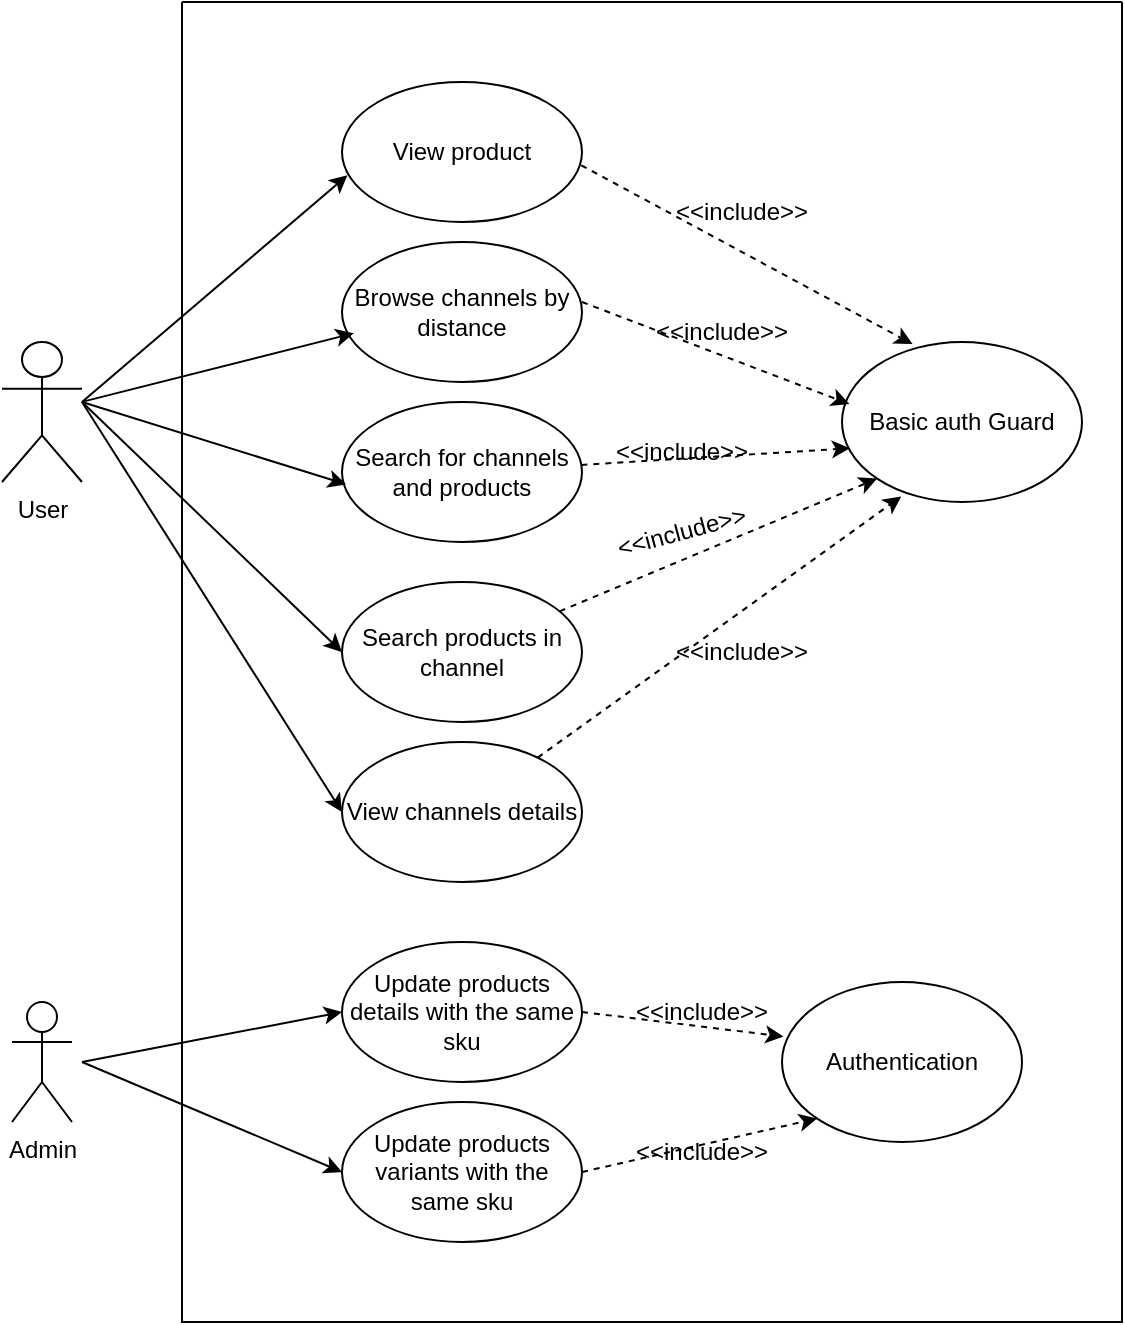 <mxfile version="28.0.7">
  <diagram name="Page-1" id="-zt-V17A9h4oIsnnDuv3">
    <mxGraphModel dx="1895" dy="958" grid="1" gridSize="10" guides="1" tooltips="1" connect="1" arrows="1" fold="1" page="1" pageScale="1" pageWidth="850" pageHeight="1100" math="0" shadow="0">
      <root>
        <mxCell id="0" />
        <mxCell id="1" parent="0" />
        <mxCell id="Y5UtQf3HgI3IDYHOGd35-3" value="" style="swimlane;startSize=0;" vertex="1" parent="1">
          <mxGeometry x="250" y="90" width="470" height="660" as="geometry" />
        </mxCell>
        <mxCell id="Y5UtQf3HgI3IDYHOGd35-5" value="View product" style="ellipse;whiteSpace=wrap;html=1;" vertex="1" parent="Y5UtQf3HgI3IDYHOGd35-3">
          <mxGeometry x="80" y="40" width="120" height="70" as="geometry" />
        </mxCell>
        <mxCell id="Y5UtQf3HgI3IDYHOGd35-6" value="Browse channels by distance" style="ellipse;whiteSpace=wrap;html=1;" vertex="1" parent="Y5UtQf3HgI3IDYHOGd35-3">
          <mxGeometry x="80" y="120" width="120" height="70" as="geometry" />
        </mxCell>
        <mxCell id="Y5UtQf3HgI3IDYHOGd35-7" value="Search for channels and products" style="ellipse;whiteSpace=wrap;html=1;" vertex="1" parent="Y5UtQf3HgI3IDYHOGd35-3">
          <mxGeometry x="80" y="200" width="120" height="70" as="geometry" />
        </mxCell>
        <mxCell id="Y5UtQf3HgI3IDYHOGd35-8" value="Search products in channel" style="ellipse;whiteSpace=wrap;html=1;" vertex="1" parent="Y5UtQf3HgI3IDYHOGd35-3">
          <mxGeometry x="80" y="290" width="120" height="70" as="geometry" />
        </mxCell>
        <mxCell id="Y5UtQf3HgI3IDYHOGd35-9" value="View channels details" style="ellipse;whiteSpace=wrap;html=1;" vertex="1" parent="Y5UtQf3HgI3IDYHOGd35-3">
          <mxGeometry x="80" y="370" width="120" height="70" as="geometry" />
        </mxCell>
        <mxCell id="Y5UtQf3HgI3IDYHOGd35-11" value="Update products details with the same sku" style="ellipse;whiteSpace=wrap;html=1;" vertex="1" parent="Y5UtQf3HgI3IDYHOGd35-3">
          <mxGeometry x="80" y="470" width="120" height="70" as="geometry" />
        </mxCell>
        <mxCell id="Y5UtQf3HgI3IDYHOGd35-12" value="Update products variants with the same sku" style="ellipse;whiteSpace=wrap;html=1;" vertex="1" parent="Y5UtQf3HgI3IDYHOGd35-3">
          <mxGeometry x="80" y="550" width="120" height="70" as="geometry" />
        </mxCell>
        <mxCell id="Y5UtQf3HgI3IDYHOGd35-20" value="Basic auth Guard" style="ellipse;whiteSpace=wrap;html=1;" vertex="1" parent="Y5UtQf3HgI3IDYHOGd35-3">
          <mxGeometry x="330" y="170" width="120" height="80" as="geometry" />
        </mxCell>
        <mxCell id="Y5UtQf3HgI3IDYHOGd35-22" value="" style="endArrow=classic;html=1;rounded=0;exitX=0.997;exitY=0.595;exitDx=0;exitDy=0;exitPerimeter=0;entryX=0.294;entryY=0.013;entryDx=0;entryDy=0;entryPerimeter=0;dashed=1;" edge="1" parent="Y5UtQf3HgI3IDYHOGd35-3" source="Y5UtQf3HgI3IDYHOGd35-5" target="Y5UtQf3HgI3IDYHOGd35-20">
          <mxGeometry width="50" height="50" relative="1" as="geometry">
            <mxPoint x="280" y="200" as="sourcePoint" />
            <mxPoint x="330" y="150" as="targetPoint" />
          </mxGeometry>
        </mxCell>
        <mxCell id="Y5UtQf3HgI3IDYHOGd35-34" value="" style="endArrow=classic;html=1;rounded=0;entryX=0.033;entryY=0.664;entryDx=0;entryDy=0;entryPerimeter=0;dashed=1;" edge="1" parent="Y5UtQf3HgI3IDYHOGd35-3" source="Y5UtQf3HgI3IDYHOGd35-7" target="Y5UtQf3HgI3IDYHOGd35-20">
          <mxGeometry width="50" height="50" relative="1" as="geometry">
            <mxPoint x="280" y="219" as="sourcePoint" />
            <mxPoint x="404" y="180" as="targetPoint" />
          </mxGeometry>
        </mxCell>
        <mxCell id="Y5UtQf3HgI3IDYHOGd35-35" value="" style="endArrow=classic;html=1;rounded=0;entryX=0;entryY=1;entryDx=0;entryDy=0;dashed=1;" edge="1" parent="Y5UtQf3HgI3IDYHOGd35-3" source="Y5UtQf3HgI3IDYHOGd35-8" target="Y5UtQf3HgI3IDYHOGd35-20">
          <mxGeometry width="50" height="50" relative="1" as="geometry">
            <mxPoint x="230" y="309" as="sourcePoint" />
            <mxPoint x="354" y="270" as="targetPoint" />
          </mxGeometry>
        </mxCell>
        <mxCell id="Y5UtQf3HgI3IDYHOGd35-36" value="" style="endArrow=classic;html=1;rounded=0;entryX=0.247;entryY=0.965;entryDx=0;entryDy=0;entryPerimeter=0;dashed=1;" edge="1" parent="Y5UtQf3HgI3IDYHOGd35-3" source="Y5UtQf3HgI3IDYHOGd35-9" target="Y5UtQf3HgI3IDYHOGd35-20">
          <mxGeometry width="50" height="50" relative="1" as="geometry">
            <mxPoint x="250" y="349" as="sourcePoint" />
            <mxPoint x="374" y="310" as="targetPoint" />
          </mxGeometry>
        </mxCell>
        <mxCell id="Y5UtQf3HgI3IDYHOGd35-37" value="&amp;lt;&amp;lt;include&amp;gt;&amp;gt;" style="text;html=1;align=center;verticalAlign=middle;whiteSpace=wrap;rounded=0;" vertex="1" parent="Y5UtQf3HgI3IDYHOGd35-3">
          <mxGeometry x="250" y="90" width="60" height="30" as="geometry" />
        </mxCell>
        <mxCell id="Y5UtQf3HgI3IDYHOGd35-40" value="&amp;lt;&amp;lt;include&amp;gt;&amp;gt;" style="text;html=1;align=center;verticalAlign=middle;whiteSpace=wrap;rounded=0;" vertex="1" parent="Y5UtQf3HgI3IDYHOGd35-3">
          <mxGeometry x="220" y="210" width="60" height="30" as="geometry" />
        </mxCell>
        <mxCell id="Y5UtQf3HgI3IDYHOGd35-41" value="&amp;lt;&amp;lt;include&amp;gt;&amp;gt;" style="text;html=1;align=center;verticalAlign=middle;whiteSpace=wrap;rounded=0;rotation=-15;" vertex="1" parent="Y5UtQf3HgI3IDYHOGd35-3">
          <mxGeometry x="220" y="250" width="60" height="30" as="geometry" />
        </mxCell>
        <mxCell id="Y5UtQf3HgI3IDYHOGd35-42" value="&amp;lt;&amp;lt;include&amp;gt;&amp;gt;" style="text;html=1;align=center;verticalAlign=middle;whiteSpace=wrap;rounded=0;rotation=0;" vertex="1" parent="Y5UtQf3HgI3IDYHOGd35-3">
          <mxGeometry x="250" y="310" width="60" height="30" as="geometry" />
        </mxCell>
        <mxCell id="Y5UtQf3HgI3IDYHOGd35-43" value="Authentication" style="ellipse;whiteSpace=wrap;html=1;" vertex="1" parent="Y5UtQf3HgI3IDYHOGd35-3">
          <mxGeometry x="300" y="490" width="120" height="80" as="geometry" />
        </mxCell>
        <mxCell id="Y5UtQf3HgI3IDYHOGd35-44" value="" style="endArrow=classic;html=1;rounded=0;entryX=0;entryY=1;entryDx=0;entryDy=0;dashed=1;exitX=1;exitY=0.5;exitDx=0;exitDy=0;" edge="1" parent="Y5UtQf3HgI3IDYHOGd35-3" source="Y5UtQf3HgI3IDYHOGd35-12" target="Y5UtQf3HgI3IDYHOGd35-43">
          <mxGeometry width="50" height="50" relative="1" as="geometry">
            <mxPoint x="230" y="631" as="sourcePoint" />
            <mxPoint x="412" y="500" as="targetPoint" />
          </mxGeometry>
        </mxCell>
        <mxCell id="Y5UtQf3HgI3IDYHOGd35-45" value="&amp;lt;&amp;lt;include&amp;gt;&amp;gt;" style="text;html=1;align=center;verticalAlign=middle;whiteSpace=wrap;rounded=0;rotation=0;" vertex="1" parent="Y5UtQf3HgI3IDYHOGd35-3">
          <mxGeometry x="230" y="560" width="60" height="30" as="geometry" />
        </mxCell>
        <mxCell id="Y5UtQf3HgI3IDYHOGd35-46" value="" style="endArrow=classic;html=1;rounded=0;entryX=0.006;entryY=0.341;entryDx=0;entryDy=0;entryPerimeter=0;dashed=1;exitX=1;exitY=0.5;exitDx=0;exitDy=0;" edge="1" parent="Y5UtQf3HgI3IDYHOGd35-3" source="Y5UtQf3HgI3IDYHOGd35-11" target="Y5UtQf3HgI3IDYHOGd35-43">
          <mxGeometry width="50" height="50" relative="1" as="geometry">
            <mxPoint x="250" y="631" as="sourcePoint" />
            <mxPoint x="432" y="500" as="targetPoint" />
          </mxGeometry>
        </mxCell>
        <mxCell id="Y5UtQf3HgI3IDYHOGd35-47" value="&amp;lt;&amp;lt;include&amp;gt;&amp;gt;" style="text;html=1;align=center;verticalAlign=middle;whiteSpace=wrap;rounded=0;rotation=0;" vertex="1" parent="Y5UtQf3HgI3IDYHOGd35-3">
          <mxGeometry x="230" y="490" width="60" height="30" as="geometry" />
        </mxCell>
        <mxCell id="Y5UtQf3HgI3IDYHOGd35-4" value="User" style="shape=umlActor;verticalLabelPosition=bottom;verticalAlign=top;html=1;outlineConnect=0;" vertex="1" parent="Y5UtQf3HgI3IDYHOGd35-3">
          <mxGeometry x="-90" y="170" width="40" height="70" as="geometry" />
        </mxCell>
        <mxCell id="Y5UtQf3HgI3IDYHOGd35-10" value="Admin" style="shape=umlActor;verticalLabelPosition=bottom;verticalAlign=top;html=1;outlineConnect=0;" vertex="1" parent="Y5UtQf3HgI3IDYHOGd35-3">
          <mxGeometry x="-85" y="500" width="30" height="60" as="geometry" />
        </mxCell>
        <mxCell id="Y5UtQf3HgI3IDYHOGd35-13" value="" style="endArrow=classic;html=1;rounded=0;entryX=0.023;entryY=0.666;entryDx=0;entryDy=0;entryPerimeter=0;" edge="1" parent="Y5UtQf3HgI3IDYHOGd35-3" target="Y5UtQf3HgI3IDYHOGd35-5">
          <mxGeometry width="50" height="50" relative="1" as="geometry">
            <mxPoint x="-50" y="200" as="sourcePoint" />
            <mxPoint x="90" y="270" as="targetPoint" />
          </mxGeometry>
        </mxCell>
        <mxCell id="Y5UtQf3HgI3IDYHOGd35-14" value="" style="endArrow=classic;html=1;rounded=0;entryX=0.017;entryY=0.588;entryDx=0;entryDy=0;entryPerimeter=0;" edge="1" parent="Y5UtQf3HgI3IDYHOGd35-3" target="Y5UtQf3HgI3IDYHOGd35-7">
          <mxGeometry width="50" height="50" relative="1" as="geometry">
            <mxPoint x="-50" y="200" as="sourcePoint" />
            <mxPoint x="90" y="270" as="targetPoint" />
          </mxGeometry>
        </mxCell>
        <mxCell id="Y5UtQf3HgI3IDYHOGd35-15" value="" style="endArrow=classic;html=1;rounded=0;entryX=0.049;entryY=0.652;entryDx=0;entryDy=0;entryPerimeter=0;" edge="1" parent="Y5UtQf3HgI3IDYHOGd35-3" source="Y5UtQf3HgI3IDYHOGd35-4" target="Y5UtQf3HgI3IDYHOGd35-6">
          <mxGeometry width="50" height="50" relative="1" as="geometry">
            <mxPoint x="40" y="320" as="sourcePoint" />
            <mxPoint x="90" y="270" as="targetPoint" />
          </mxGeometry>
        </mxCell>
        <mxCell id="Y5UtQf3HgI3IDYHOGd35-16" value="" style="endArrow=classic;html=1;rounded=0;entryX=0;entryY=0.5;entryDx=0;entryDy=0;" edge="1" parent="Y5UtQf3HgI3IDYHOGd35-3" target="Y5UtQf3HgI3IDYHOGd35-8">
          <mxGeometry width="50" height="50" relative="1" as="geometry">
            <mxPoint x="-50" y="200" as="sourcePoint" />
            <mxPoint x="30" y="290" as="targetPoint" />
          </mxGeometry>
        </mxCell>
        <mxCell id="Y5UtQf3HgI3IDYHOGd35-17" value="" style="endArrow=classic;html=1;rounded=0;entryX=0;entryY=0.5;entryDx=0;entryDy=0;" edge="1" parent="Y5UtQf3HgI3IDYHOGd35-3" target="Y5UtQf3HgI3IDYHOGd35-9">
          <mxGeometry width="50" height="50" relative="1" as="geometry">
            <mxPoint x="-50" y="200" as="sourcePoint" />
            <mxPoint x="30" y="320" as="targetPoint" />
          </mxGeometry>
        </mxCell>
        <mxCell id="Y5UtQf3HgI3IDYHOGd35-18" value="" style="endArrow=classic;html=1;rounded=0;entryX=0;entryY=0.5;entryDx=0;entryDy=0;" edge="1" parent="Y5UtQf3HgI3IDYHOGd35-3" target="Y5UtQf3HgI3IDYHOGd35-11">
          <mxGeometry width="50" height="50" relative="1" as="geometry">
            <mxPoint x="-50" y="530" as="sourcePoint" />
            <mxPoint x="70" y="480" as="targetPoint" />
          </mxGeometry>
        </mxCell>
        <mxCell id="Y5UtQf3HgI3IDYHOGd35-19" value="" style="endArrow=classic;html=1;rounded=0;entryX=0;entryY=0.5;entryDx=0;entryDy=0;" edge="1" parent="Y5UtQf3HgI3IDYHOGd35-3" target="Y5UtQf3HgI3IDYHOGd35-12">
          <mxGeometry width="50" height="50" relative="1" as="geometry">
            <mxPoint x="-50" y="530" as="sourcePoint" />
            <mxPoint x="70" y="480" as="targetPoint" />
          </mxGeometry>
        </mxCell>
        <mxCell id="Y5UtQf3HgI3IDYHOGd35-23" value="" style="endArrow=classic;html=1;rounded=0;exitX=0.997;exitY=0.595;exitDx=0;exitDy=0;exitPerimeter=0;entryX=0.031;entryY=0.388;entryDx=0;entryDy=0;entryPerimeter=0;dashed=1;" edge="1" parent="Y5UtQf3HgI3IDYHOGd35-3" target="Y5UtQf3HgI3IDYHOGd35-20">
          <mxGeometry width="50" height="50" relative="1" as="geometry">
            <mxPoint x="200" y="150" as="sourcePoint" />
            <mxPoint x="355" y="153" as="targetPoint" />
          </mxGeometry>
        </mxCell>
        <mxCell id="Y5UtQf3HgI3IDYHOGd35-39" value="&amp;lt;&amp;lt;include&amp;gt;&amp;gt;" style="text;html=1;align=center;verticalAlign=middle;whiteSpace=wrap;rounded=0;" vertex="1" parent="Y5UtQf3HgI3IDYHOGd35-3">
          <mxGeometry x="240" y="150" width="60" height="30" as="geometry" />
        </mxCell>
      </root>
    </mxGraphModel>
  </diagram>
</mxfile>
